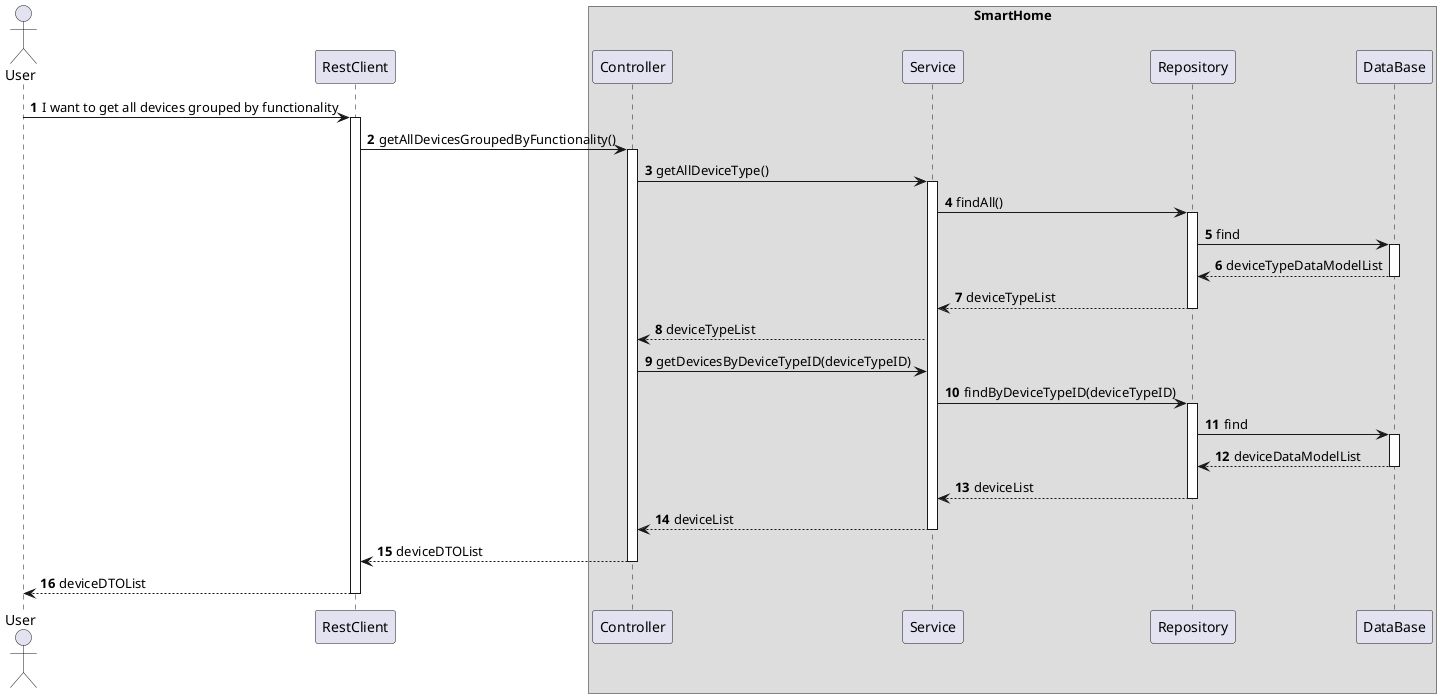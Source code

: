 @startuml
'https://plantuml.com/sequence-diagram
!pragma layout smetana

autonumber

actor "User" as User
participant "RestClient" as RC

box "SmartHome"
    participant "Controller" as CTRL
    participant "Service" as SV
    participant "Repository" as REPO
    participant "DataBase" as BD
end box


User -> RC : I want to get all devices grouped by functionality
activate RC


RC -> CTRL: getAllDevicesGroupedByFunctionality()
activate CTRL


CTRL -> SV: getAllDeviceType()
activate SV

SV -> REPO : findAll()
activate REPO

REPO -> BD : find
activate BD

BD --> REPO : deviceTypeDataModelList
deactivate BD

REPO --> SV : deviceTypeList
deactivate REPO

SV --> CTRL : deviceTypeList

deactivate REPO

CTRL -> SV : getDevicesByDeviceTypeID(deviceTypeID)

SV -> REPO : findByDeviceTypeID(deviceTypeID)
activate REPO

REPO -> BD : find
activate BD

BD --> REPO : deviceDataModelList
deactivate BD

REPO --> SV : deviceList
deactivate REPO

SV --> CTRL : deviceList
deactivate SV

CTRL --> RC : deviceDTOList
deactivate CTRL

RC --> User : deviceDTOList
deactivate RC


@enduml